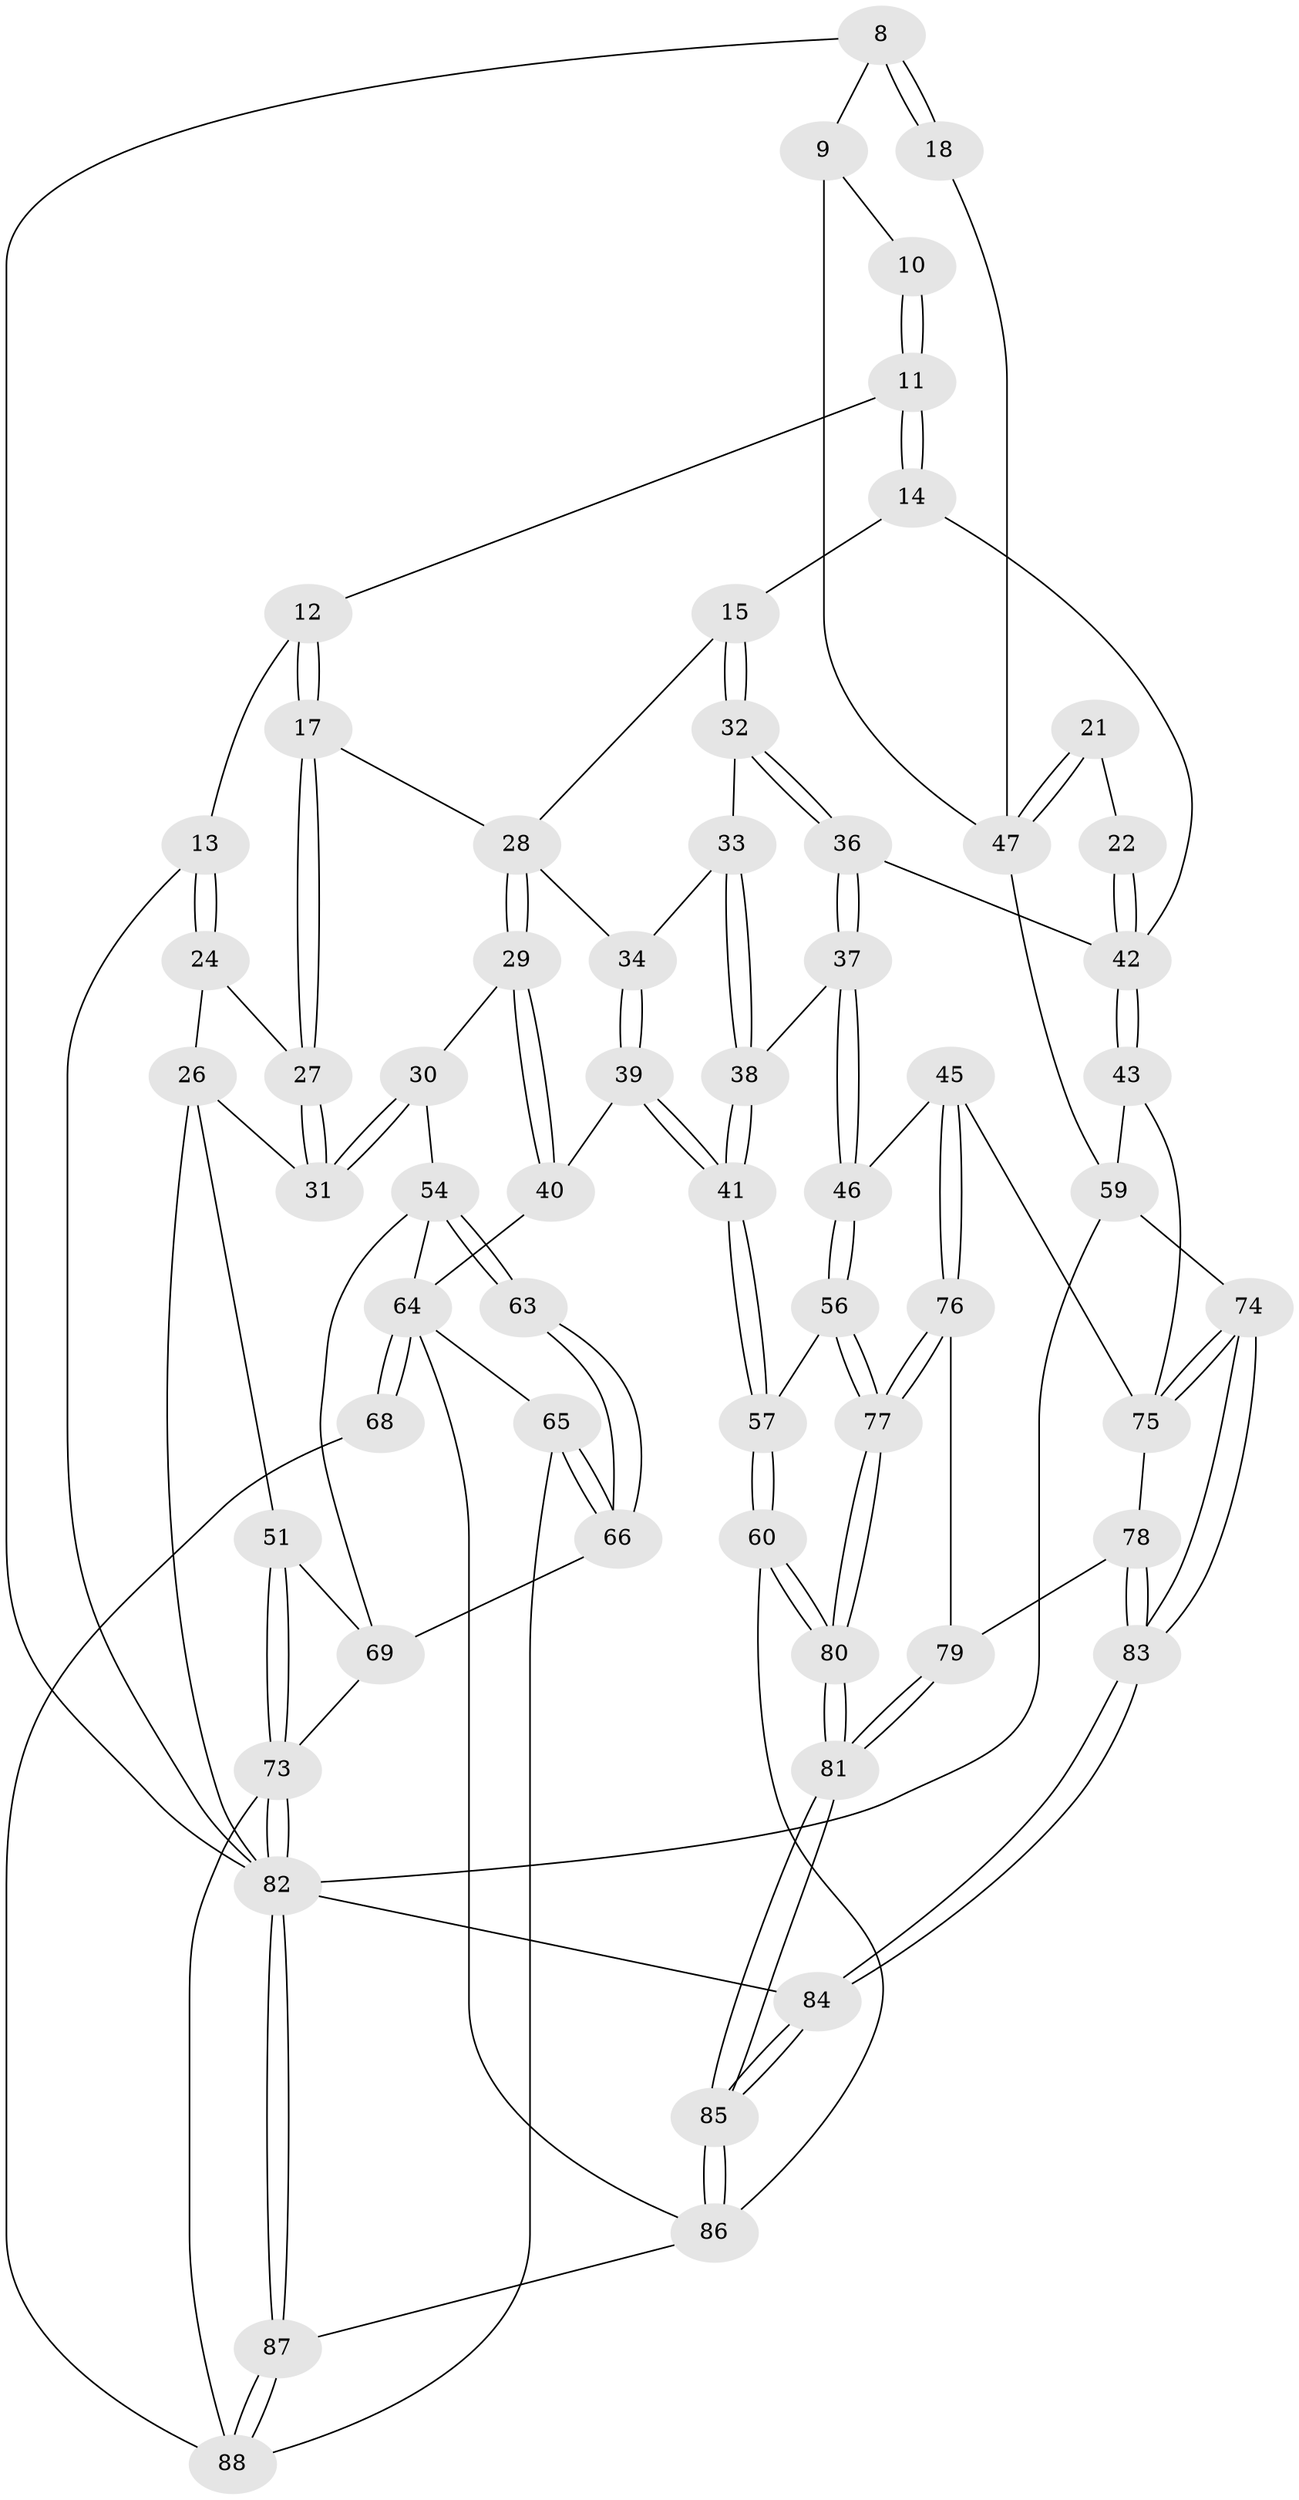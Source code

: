// original degree distribution, {3: 0.022727272727272728, 6: 0.2159090909090909, 4: 0.23863636363636365, 5: 0.5227272727272727}
// Generated by graph-tools (version 1.1) at 2025/06/03/04/25 22:06:53]
// undirected, 61 vertices, 143 edges
graph export_dot {
graph [start="1"]
  node [color=gray90,style=filled];
  8 [pos="+0.799798804673545+0.11754188763234481",super="+1+2"];
  9 [pos="+0.7879588673161806+0.12815060239101358"];
  10 [pos="+0.764018344654175+0.12642132744705026"];
  11 [pos="+0.6530023216637029+0.1477634179453881",super="+6+7"];
  12 [pos="+0.2650011485178403+0.033139236729339765",super="+5"];
  13 [pos="+0.039373443520854444+0.19559371712395124",super="+4"];
  14 [pos="+0.638526851289694+0.18737306911805238"];
  15 [pos="+0.6210801479059398+0.19668123102756246"];
  17 [pos="+0.2906233416358983+0.12871595328860413"];
  18 [pos="+1+0"];
  21 [pos="+0.8452517966859919+0.38277916396387596"];
  22 [pos="+0.8205214288930627+0.3966189566718118"];
  24 [pos="+0.03087627453927021+0.20719649132746862"];
  26 [pos="+0+0.26576562240174006",super="+25"];
  27 [pos="+0.15415882341137627+0.29722205427072845"];
  28 [pos="+0.35578222135251697+0.2798403861128207",super="+16"];
  29 [pos="+0.1845020247018576+0.4188242273365397"];
  30 [pos="+0.1551467971384409+0.4097960560505658"];
  31 [pos="+0.15329144131594508+0.40218019971939223"];
  32 [pos="+0.5327586814375896+0.32248035490396926"];
  33 [pos="+0.46224982755076627+0.3564049577276691"];
  34 [pos="+0.41465286048344974+0.3629422145070223"];
  36 [pos="+0.5945133516109892+0.436271687188"];
  37 [pos="+0.5722875473855754+0.4856467334440225"];
  38 [pos="+0.5617953057212456+0.4891098676145021"];
  39 [pos="+0.36871017952902135+0.5136130455835465"];
  40 [pos="+0.3025587532533371+0.5179325286935546"];
  41 [pos="+0.44564093715883496+0.5714648674979066"];
  42 [pos="+0.8058002971816621+0.4425557605499381",super="+35+23"];
  43 [pos="+0.7952495945914886+0.5890510728304569"];
  45 [pos="+0.7729566325636346+0.6058334347852541"];
  46 [pos="+0.7587225874486371+0.6059411820211656"];
  47 [pos="+1+0.416278944170309",super="+19+20"];
  51 [pos="+0+0.5429211298200756"];
  54 [pos="+0.16578835513507836+0.6049715619725919",super="+48+49"];
  56 [pos="+0.5625943714056905+0.6883155847688641"];
  57 [pos="+0.4755928887781556+0.671945342885321"];
  59 [pos="+1+0.7337353881194235",super="+55"];
  60 [pos="+0.44041360066055235+0.7217931760044344"];
  63 [pos="+0.13512021822799167+0.6171160734421839"];
  64 [pos="+0.21984188729980592+0.605824749128271",super="+62"];
  65 [pos="+0.16065628391917766+0.7255049778864675"];
  66 [pos="+0.13261544551703436+0.6593905168082674"];
  68 [pos="+0.19641034989746348+0.7971414620524311",super="+67"];
  69 [pos="+0.06162585453157301+0.6813133678361998",super="+50"];
  73 [pos="+0+1",super="+72"];
  74 [pos="+0.9838567224862051+0.790938948919733"];
  75 [pos="+0.8952104587941253+0.7418947412757017",super="+44"];
  76 [pos="+0.7594528495885097+0.6819079827868709"];
  77 [pos="+0.6278866444887544+0.8323485447733793"];
  78 [pos="+0.8436151868949182+0.8134646699493775"];
  79 [pos="+0.7656510154568708+0.7753429699136084"];
  80 [pos="+0.6429610988260318+0.9894934340433739"];
  81 [pos="+0.6667392419570556+1"];
  82 [pos="+0+1",super="+3+58"];
  83 [pos="+0.8523214151443755+0.9801456271280965"];
  84 [pos="+0.7593837656862918+1"];
  85 [pos="+0.672779166009175+1"];
  86 [pos="+0.5033459250642404+1",super="+61"];
  87 [pos="+0.4206673216198595+1"];
  88 [pos="+0.39557387112439085+1",super="+71+70"];
  8 -- 9;
  8 -- 18 [weight=2];
  8 -- 18;
  8 -- 82 [weight=2];
  9 -- 10;
  9 -- 47;
  10 -- 11 [weight=2];
  10 -- 11;
  11 -- 14;
  11 -- 14;
  11 -- 12;
  12 -- 13 [weight=2];
  12 -- 17;
  12 -- 17;
  13 -- 24;
  13 -- 24;
  13 -- 82;
  14 -- 15;
  14 -- 42;
  15 -- 32;
  15 -- 32;
  15 -- 28;
  17 -- 27;
  17 -- 27;
  17 -- 28;
  18 -- 47;
  21 -- 22;
  21 -- 47 [weight=2];
  21 -- 47;
  22 -- 42 [weight=2];
  22 -- 42;
  24 -- 27;
  24 -- 26;
  26 -- 51;
  26 -- 82;
  26 -- 31;
  27 -- 31;
  27 -- 31;
  28 -- 29;
  28 -- 29;
  28 -- 34;
  29 -- 30;
  29 -- 40;
  29 -- 40;
  30 -- 31;
  30 -- 31;
  30 -- 54;
  32 -- 33;
  32 -- 36;
  32 -- 36;
  33 -- 34;
  33 -- 38;
  33 -- 38;
  34 -- 39;
  34 -- 39;
  36 -- 37;
  36 -- 37;
  36 -- 42;
  37 -- 38;
  37 -- 46;
  37 -- 46;
  38 -- 41;
  38 -- 41;
  39 -- 40;
  39 -- 41;
  39 -- 41;
  40 -- 64;
  41 -- 57;
  41 -- 57;
  42 -- 43;
  42 -- 43;
  43 -- 59;
  43 -- 75;
  45 -- 46;
  45 -- 76;
  45 -- 76;
  45 -- 75;
  46 -- 56;
  46 -- 56;
  47 -- 59;
  51 -- 73;
  51 -- 73;
  51 -- 69;
  54 -- 63 [weight=2];
  54 -- 63;
  54 -- 64;
  54 -- 69;
  56 -- 57;
  56 -- 77;
  56 -- 77;
  57 -- 60;
  57 -- 60;
  59 -- 74;
  59 -- 82;
  60 -- 80;
  60 -- 80;
  60 -- 86;
  63 -- 66;
  63 -- 66;
  64 -- 65;
  64 -- 68 [weight=2];
  64 -- 68;
  64 -- 86;
  65 -- 66;
  65 -- 66;
  65 -- 88;
  66 -- 69;
  68 -- 88 [weight=2];
  69 -- 73;
  73 -- 82;
  73 -- 82;
  73 -- 88;
  74 -- 75;
  74 -- 75;
  74 -- 83;
  74 -- 83;
  75 -- 78;
  76 -- 77;
  76 -- 77;
  76 -- 79;
  77 -- 80;
  77 -- 80;
  78 -- 79;
  78 -- 83;
  78 -- 83;
  79 -- 81;
  79 -- 81;
  80 -- 81;
  80 -- 81;
  81 -- 85;
  81 -- 85;
  82 -- 87;
  82 -- 87;
  82 -- 84;
  83 -- 84;
  83 -- 84;
  84 -- 85;
  84 -- 85;
  85 -- 86;
  85 -- 86;
  86 -- 87;
  87 -- 88;
  87 -- 88;
}
